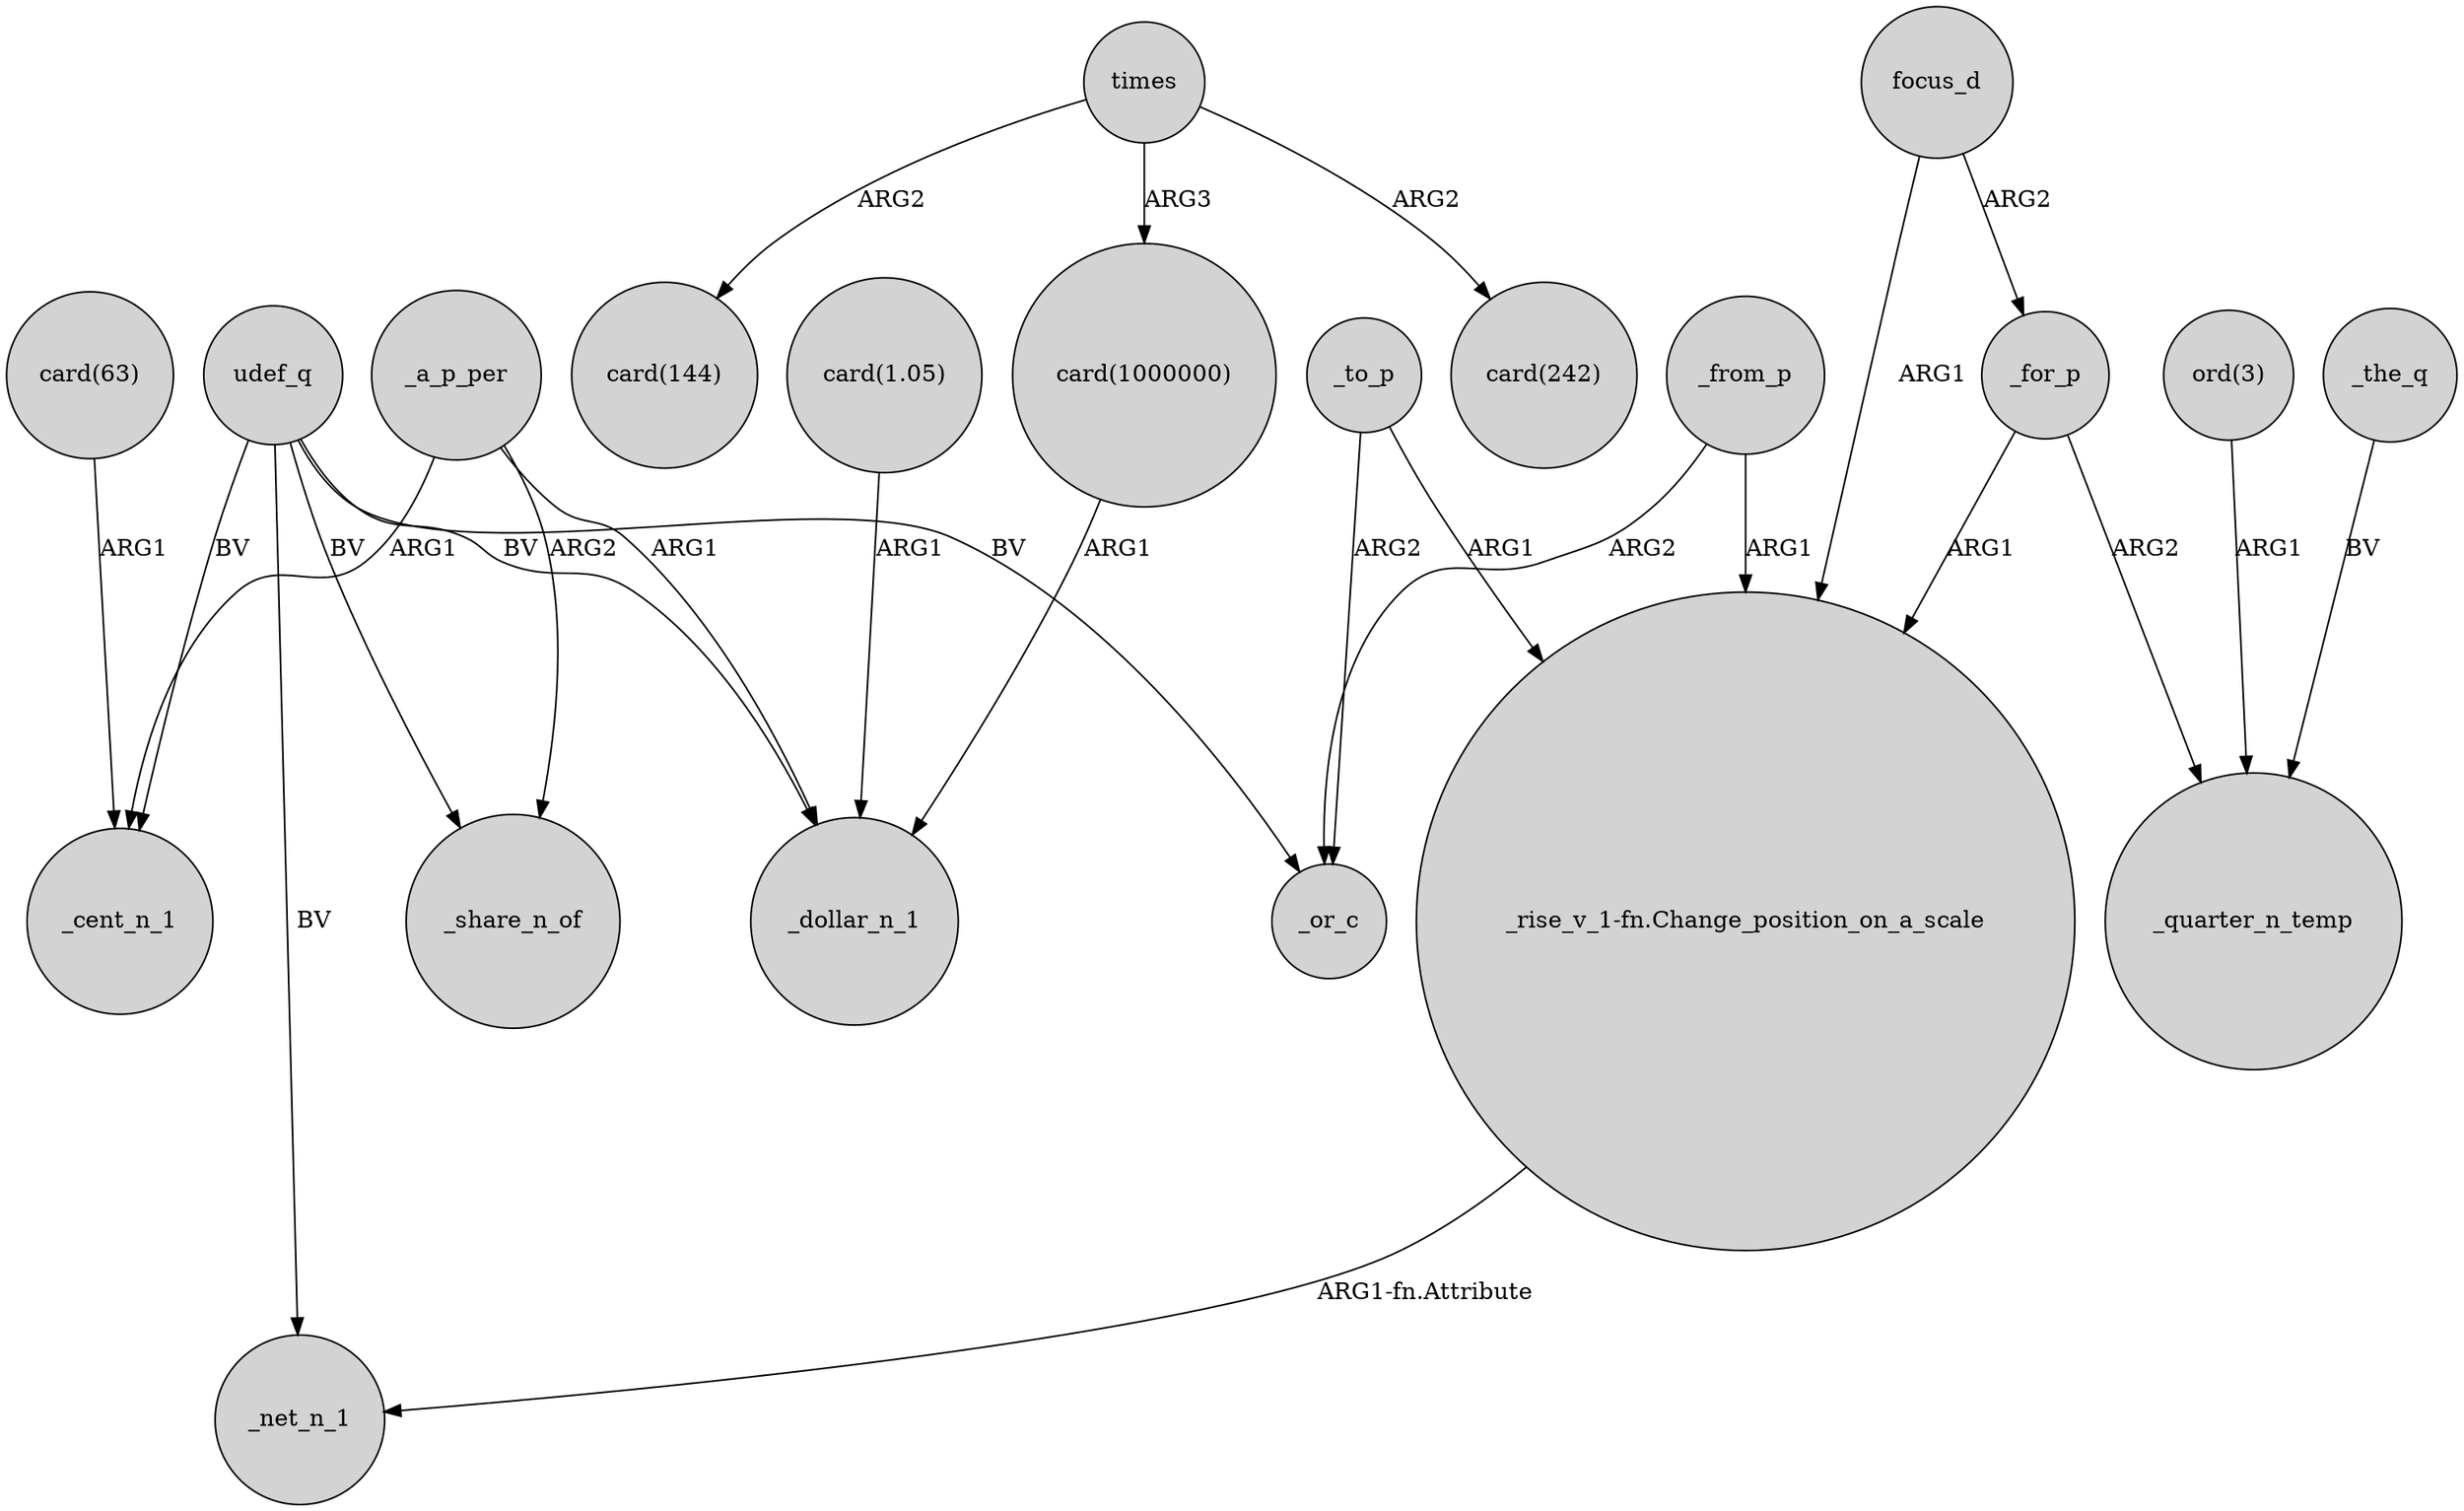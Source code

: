 digraph {
	node [shape=circle style=filled]
	_to_p -> _or_c [label=ARG2]
	"ord(3)" -> _quarter_n_temp [label=ARG1]
	_a_p_per -> _cent_n_1 [label=ARG1]
	_to_p -> "_rise_v_1-fn.Change_position_on_a_scale" [label=ARG1]
	_for_p -> "_rise_v_1-fn.Change_position_on_a_scale" [label=ARG1]
	_the_q -> _quarter_n_temp [label=BV]
	times -> "card(144)" [label=ARG2]
	times -> "card(1000000)" [label=ARG3]
	"card(63)" -> _cent_n_1 [label=ARG1]
	udef_q -> _cent_n_1 [label=BV]
	times -> "card(242)" [label=ARG2]
	udef_q -> _or_c [label=BV]
	focus_d -> "_rise_v_1-fn.Change_position_on_a_scale" [label=ARG1]
	_for_p -> _quarter_n_temp [label=ARG2]
	_a_p_per -> _share_n_of [label=ARG2]
	"_rise_v_1-fn.Change_position_on_a_scale" -> _net_n_1 [label="ARG1-fn.Attribute"]
	udef_q -> _share_n_of [label=BV]
	udef_q -> _net_n_1 [label=BV]
	udef_q -> _dollar_n_1 [label=BV]
	"card(1000000)" -> _dollar_n_1 [label=ARG1]
	_from_p -> _or_c [label=ARG2]
	_a_p_per -> _dollar_n_1 [label=ARG1]
	focus_d -> _for_p [label=ARG2]
	"card(1.05)" -> _dollar_n_1 [label=ARG1]
	_from_p -> "_rise_v_1-fn.Change_position_on_a_scale" [label=ARG1]
}
